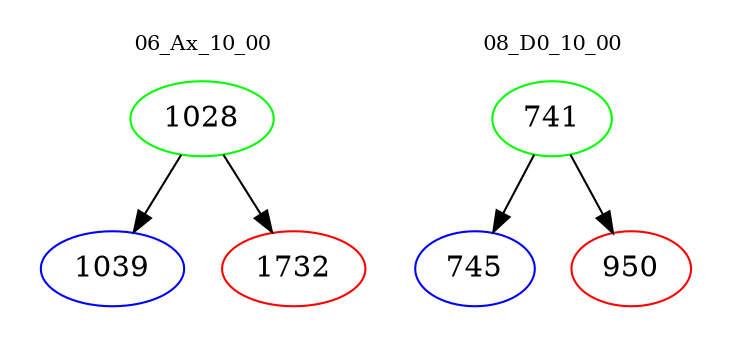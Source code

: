 digraph{
subgraph cluster_0 {
color = white
label = "06_Ax_10_00";
fontsize=10;
T0_1028 [label="1028", color="green"]
T0_1028 -> T0_1039 [color="black"]
T0_1039 [label="1039", color="blue"]
T0_1028 -> T0_1732 [color="black"]
T0_1732 [label="1732", color="red"]
}
subgraph cluster_1 {
color = white
label = "08_D0_10_00";
fontsize=10;
T1_741 [label="741", color="green"]
T1_741 -> T1_745 [color="black"]
T1_745 [label="745", color="blue"]
T1_741 -> T1_950 [color="black"]
T1_950 [label="950", color="red"]
}
}
